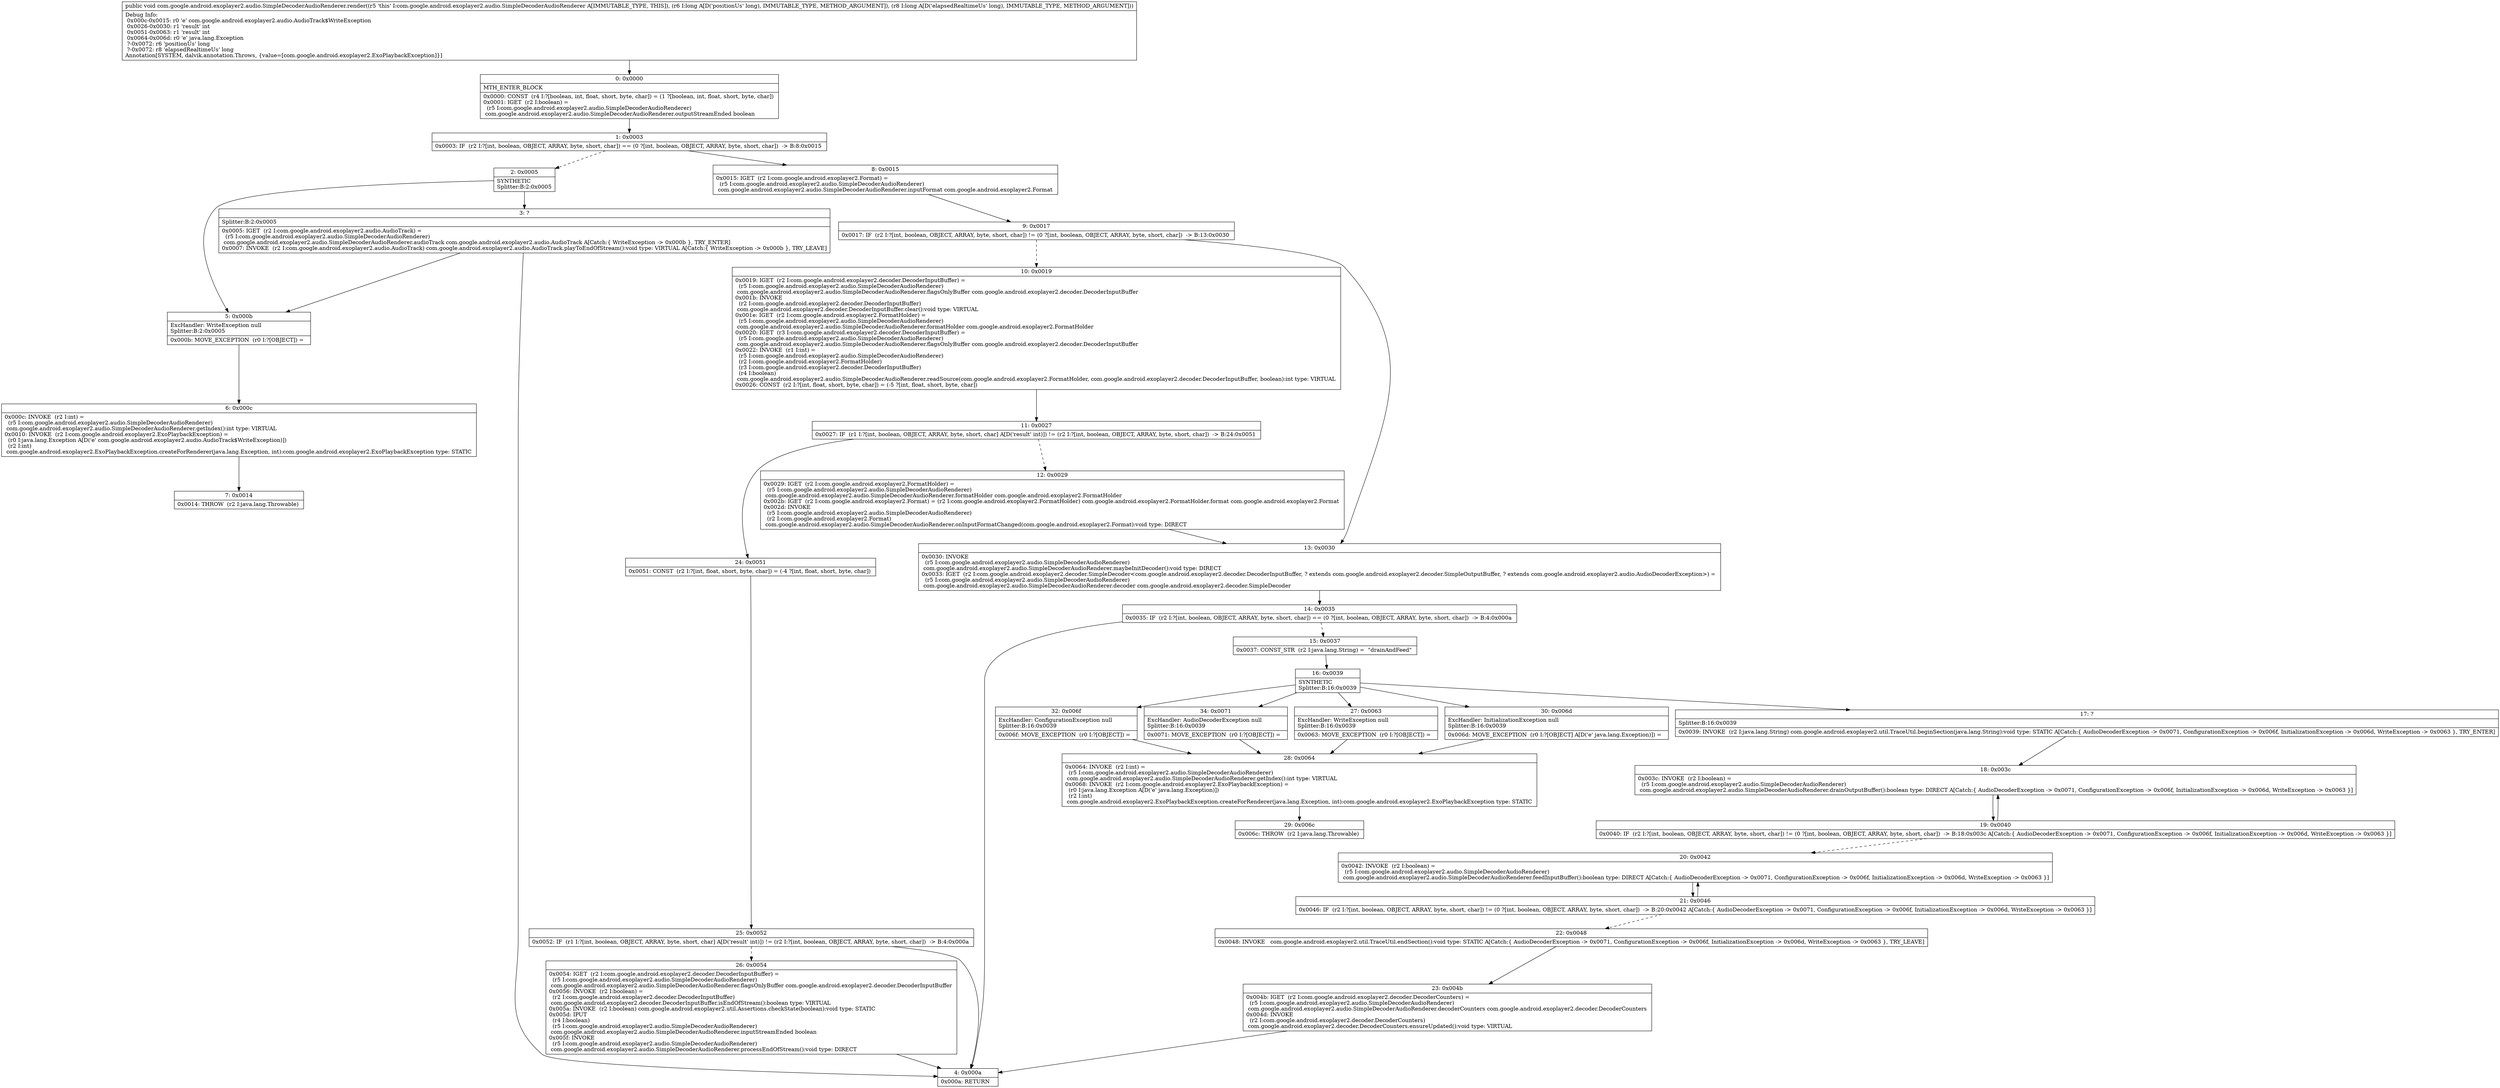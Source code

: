 digraph "CFG forcom.google.android.exoplayer2.audio.SimpleDecoderAudioRenderer.render(JJ)V" {
Node_0 [shape=record,label="{0\:\ 0x0000|MTH_ENTER_BLOCK\l|0x0000: CONST  (r4 I:?[boolean, int, float, short, byte, char]) = (1 ?[boolean, int, float, short, byte, char]) \l0x0001: IGET  (r2 I:boolean) = \l  (r5 I:com.google.android.exoplayer2.audio.SimpleDecoderAudioRenderer)\l com.google.android.exoplayer2.audio.SimpleDecoderAudioRenderer.outputStreamEnded boolean \l}"];
Node_1 [shape=record,label="{1\:\ 0x0003|0x0003: IF  (r2 I:?[int, boolean, OBJECT, ARRAY, byte, short, char]) == (0 ?[int, boolean, OBJECT, ARRAY, byte, short, char])  \-\> B:8:0x0015 \l}"];
Node_2 [shape=record,label="{2\:\ 0x0005|SYNTHETIC\lSplitter:B:2:0x0005\l}"];
Node_3 [shape=record,label="{3\:\ ?|Splitter:B:2:0x0005\l|0x0005: IGET  (r2 I:com.google.android.exoplayer2.audio.AudioTrack) = \l  (r5 I:com.google.android.exoplayer2.audio.SimpleDecoderAudioRenderer)\l com.google.android.exoplayer2.audio.SimpleDecoderAudioRenderer.audioTrack com.google.android.exoplayer2.audio.AudioTrack A[Catch:\{ WriteException \-\> 0x000b \}, TRY_ENTER]\l0x0007: INVOKE  (r2 I:com.google.android.exoplayer2.audio.AudioTrack) com.google.android.exoplayer2.audio.AudioTrack.playToEndOfStream():void type: VIRTUAL A[Catch:\{ WriteException \-\> 0x000b \}, TRY_LEAVE]\l}"];
Node_4 [shape=record,label="{4\:\ 0x000a|0x000a: RETURN   \l}"];
Node_5 [shape=record,label="{5\:\ 0x000b|ExcHandler: WriteException null\lSplitter:B:2:0x0005\l|0x000b: MOVE_EXCEPTION  (r0 I:?[OBJECT]) =  \l}"];
Node_6 [shape=record,label="{6\:\ 0x000c|0x000c: INVOKE  (r2 I:int) = \l  (r5 I:com.google.android.exoplayer2.audio.SimpleDecoderAudioRenderer)\l com.google.android.exoplayer2.audio.SimpleDecoderAudioRenderer.getIndex():int type: VIRTUAL \l0x0010: INVOKE  (r2 I:com.google.android.exoplayer2.ExoPlaybackException) = \l  (r0 I:java.lang.Exception A[D('e' com.google.android.exoplayer2.audio.AudioTrack$WriteException)])\l  (r2 I:int)\l com.google.android.exoplayer2.ExoPlaybackException.createForRenderer(java.lang.Exception, int):com.google.android.exoplayer2.ExoPlaybackException type: STATIC \l}"];
Node_7 [shape=record,label="{7\:\ 0x0014|0x0014: THROW  (r2 I:java.lang.Throwable) \l}"];
Node_8 [shape=record,label="{8\:\ 0x0015|0x0015: IGET  (r2 I:com.google.android.exoplayer2.Format) = \l  (r5 I:com.google.android.exoplayer2.audio.SimpleDecoderAudioRenderer)\l com.google.android.exoplayer2.audio.SimpleDecoderAudioRenderer.inputFormat com.google.android.exoplayer2.Format \l}"];
Node_9 [shape=record,label="{9\:\ 0x0017|0x0017: IF  (r2 I:?[int, boolean, OBJECT, ARRAY, byte, short, char]) != (0 ?[int, boolean, OBJECT, ARRAY, byte, short, char])  \-\> B:13:0x0030 \l}"];
Node_10 [shape=record,label="{10\:\ 0x0019|0x0019: IGET  (r2 I:com.google.android.exoplayer2.decoder.DecoderInputBuffer) = \l  (r5 I:com.google.android.exoplayer2.audio.SimpleDecoderAudioRenderer)\l com.google.android.exoplayer2.audio.SimpleDecoderAudioRenderer.flagsOnlyBuffer com.google.android.exoplayer2.decoder.DecoderInputBuffer \l0x001b: INVOKE  \l  (r2 I:com.google.android.exoplayer2.decoder.DecoderInputBuffer)\l com.google.android.exoplayer2.decoder.DecoderInputBuffer.clear():void type: VIRTUAL \l0x001e: IGET  (r2 I:com.google.android.exoplayer2.FormatHolder) = \l  (r5 I:com.google.android.exoplayer2.audio.SimpleDecoderAudioRenderer)\l com.google.android.exoplayer2.audio.SimpleDecoderAudioRenderer.formatHolder com.google.android.exoplayer2.FormatHolder \l0x0020: IGET  (r3 I:com.google.android.exoplayer2.decoder.DecoderInputBuffer) = \l  (r5 I:com.google.android.exoplayer2.audio.SimpleDecoderAudioRenderer)\l com.google.android.exoplayer2.audio.SimpleDecoderAudioRenderer.flagsOnlyBuffer com.google.android.exoplayer2.decoder.DecoderInputBuffer \l0x0022: INVOKE  (r1 I:int) = \l  (r5 I:com.google.android.exoplayer2.audio.SimpleDecoderAudioRenderer)\l  (r2 I:com.google.android.exoplayer2.FormatHolder)\l  (r3 I:com.google.android.exoplayer2.decoder.DecoderInputBuffer)\l  (r4 I:boolean)\l com.google.android.exoplayer2.audio.SimpleDecoderAudioRenderer.readSource(com.google.android.exoplayer2.FormatHolder, com.google.android.exoplayer2.decoder.DecoderInputBuffer, boolean):int type: VIRTUAL \l0x0026: CONST  (r2 I:?[int, float, short, byte, char]) = (\-5 ?[int, float, short, byte, char]) \l}"];
Node_11 [shape=record,label="{11\:\ 0x0027|0x0027: IF  (r1 I:?[int, boolean, OBJECT, ARRAY, byte, short, char] A[D('result' int)]) != (r2 I:?[int, boolean, OBJECT, ARRAY, byte, short, char])  \-\> B:24:0x0051 \l}"];
Node_12 [shape=record,label="{12\:\ 0x0029|0x0029: IGET  (r2 I:com.google.android.exoplayer2.FormatHolder) = \l  (r5 I:com.google.android.exoplayer2.audio.SimpleDecoderAudioRenderer)\l com.google.android.exoplayer2.audio.SimpleDecoderAudioRenderer.formatHolder com.google.android.exoplayer2.FormatHolder \l0x002b: IGET  (r2 I:com.google.android.exoplayer2.Format) = (r2 I:com.google.android.exoplayer2.FormatHolder) com.google.android.exoplayer2.FormatHolder.format com.google.android.exoplayer2.Format \l0x002d: INVOKE  \l  (r5 I:com.google.android.exoplayer2.audio.SimpleDecoderAudioRenderer)\l  (r2 I:com.google.android.exoplayer2.Format)\l com.google.android.exoplayer2.audio.SimpleDecoderAudioRenderer.onInputFormatChanged(com.google.android.exoplayer2.Format):void type: DIRECT \l}"];
Node_13 [shape=record,label="{13\:\ 0x0030|0x0030: INVOKE  \l  (r5 I:com.google.android.exoplayer2.audio.SimpleDecoderAudioRenderer)\l com.google.android.exoplayer2.audio.SimpleDecoderAudioRenderer.maybeInitDecoder():void type: DIRECT \l0x0033: IGET  (r2 I:com.google.android.exoplayer2.decoder.SimpleDecoder\<com.google.android.exoplayer2.decoder.DecoderInputBuffer, ? extends com.google.android.exoplayer2.decoder.SimpleOutputBuffer, ? extends com.google.android.exoplayer2.audio.AudioDecoderException\>) = \l  (r5 I:com.google.android.exoplayer2.audio.SimpleDecoderAudioRenderer)\l com.google.android.exoplayer2.audio.SimpleDecoderAudioRenderer.decoder com.google.android.exoplayer2.decoder.SimpleDecoder \l}"];
Node_14 [shape=record,label="{14\:\ 0x0035|0x0035: IF  (r2 I:?[int, boolean, OBJECT, ARRAY, byte, short, char]) == (0 ?[int, boolean, OBJECT, ARRAY, byte, short, char])  \-\> B:4:0x000a \l}"];
Node_15 [shape=record,label="{15\:\ 0x0037|0x0037: CONST_STR  (r2 I:java.lang.String) =  \"drainAndFeed\" \l}"];
Node_16 [shape=record,label="{16\:\ 0x0039|SYNTHETIC\lSplitter:B:16:0x0039\l}"];
Node_17 [shape=record,label="{17\:\ ?|Splitter:B:16:0x0039\l|0x0039: INVOKE  (r2 I:java.lang.String) com.google.android.exoplayer2.util.TraceUtil.beginSection(java.lang.String):void type: STATIC A[Catch:\{ AudioDecoderException \-\> 0x0071, ConfigurationException \-\> 0x006f, InitializationException \-\> 0x006d, WriteException \-\> 0x0063 \}, TRY_ENTER]\l}"];
Node_18 [shape=record,label="{18\:\ 0x003c|0x003c: INVOKE  (r2 I:boolean) = \l  (r5 I:com.google.android.exoplayer2.audio.SimpleDecoderAudioRenderer)\l com.google.android.exoplayer2.audio.SimpleDecoderAudioRenderer.drainOutputBuffer():boolean type: DIRECT A[Catch:\{ AudioDecoderException \-\> 0x0071, ConfigurationException \-\> 0x006f, InitializationException \-\> 0x006d, WriteException \-\> 0x0063 \}]\l}"];
Node_19 [shape=record,label="{19\:\ 0x0040|0x0040: IF  (r2 I:?[int, boolean, OBJECT, ARRAY, byte, short, char]) != (0 ?[int, boolean, OBJECT, ARRAY, byte, short, char])  \-\> B:18:0x003c A[Catch:\{ AudioDecoderException \-\> 0x0071, ConfigurationException \-\> 0x006f, InitializationException \-\> 0x006d, WriteException \-\> 0x0063 \}]\l}"];
Node_20 [shape=record,label="{20\:\ 0x0042|0x0042: INVOKE  (r2 I:boolean) = \l  (r5 I:com.google.android.exoplayer2.audio.SimpleDecoderAudioRenderer)\l com.google.android.exoplayer2.audio.SimpleDecoderAudioRenderer.feedInputBuffer():boolean type: DIRECT A[Catch:\{ AudioDecoderException \-\> 0x0071, ConfigurationException \-\> 0x006f, InitializationException \-\> 0x006d, WriteException \-\> 0x0063 \}]\l}"];
Node_21 [shape=record,label="{21\:\ 0x0046|0x0046: IF  (r2 I:?[int, boolean, OBJECT, ARRAY, byte, short, char]) != (0 ?[int, boolean, OBJECT, ARRAY, byte, short, char])  \-\> B:20:0x0042 A[Catch:\{ AudioDecoderException \-\> 0x0071, ConfigurationException \-\> 0x006f, InitializationException \-\> 0x006d, WriteException \-\> 0x0063 \}]\l}"];
Node_22 [shape=record,label="{22\:\ 0x0048|0x0048: INVOKE   com.google.android.exoplayer2.util.TraceUtil.endSection():void type: STATIC A[Catch:\{ AudioDecoderException \-\> 0x0071, ConfigurationException \-\> 0x006f, InitializationException \-\> 0x006d, WriteException \-\> 0x0063 \}, TRY_LEAVE]\l}"];
Node_23 [shape=record,label="{23\:\ 0x004b|0x004b: IGET  (r2 I:com.google.android.exoplayer2.decoder.DecoderCounters) = \l  (r5 I:com.google.android.exoplayer2.audio.SimpleDecoderAudioRenderer)\l com.google.android.exoplayer2.audio.SimpleDecoderAudioRenderer.decoderCounters com.google.android.exoplayer2.decoder.DecoderCounters \l0x004d: INVOKE  \l  (r2 I:com.google.android.exoplayer2.decoder.DecoderCounters)\l com.google.android.exoplayer2.decoder.DecoderCounters.ensureUpdated():void type: VIRTUAL \l}"];
Node_24 [shape=record,label="{24\:\ 0x0051|0x0051: CONST  (r2 I:?[int, float, short, byte, char]) = (\-4 ?[int, float, short, byte, char]) \l}"];
Node_25 [shape=record,label="{25\:\ 0x0052|0x0052: IF  (r1 I:?[int, boolean, OBJECT, ARRAY, byte, short, char] A[D('result' int)]) != (r2 I:?[int, boolean, OBJECT, ARRAY, byte, short, char])  \-\> B:4:0x000a \l}"];
Node_26 [shape=record,label="{26\:\ 0x0054|0x0054: IGET  (r2 I:com.google.android.exoplayer2.decoder.DecoderInputBuffer) = \l  (r5 I:com.google.android.exoplayer2.audio.SimpleDecoderAudioRenderer)\l com.google.android.exoplayer2.audio.SimpleDecoderAudioRenderer.flagsOnlyBuffer com.google.android.exoplayer2.decoder.DecoderInputBuffer \l0x0056: INVOKE  (r2 I:boolean) = \l  (r2 I:com.google.android.exoplayer2.decoder.DecoderInputBuffer)\l com.google.android.exoplayer2.decoder.DecoderInputBuffer.isEndOfStream():boolean type: VIRTUAL \l0x005a: INVOKE  (r2 I:boolean) com.google.android.exoplayer2.util.Assertions.checkState(boolean):void type: STATIC \l0x005d: IPUT  \l  (r4 I:boolean)\l  (r5 I:com.google.android.exoplayer2.audio.SimpleDecoderAudioRenderer)\l com.google.android.exoplayer2.audio.SimpleDecoderAudioRenderer.inputStreamEnded boolean \l0x005f: INVOKE  \l  (r5 I:com.google.android.exoplayer2.audio.SimpleDecoderAudioRenderer)\l com.google.android.exoplayer2.audio.SimpleDecoderAudioRenderer.processEndOfStream():void type: DIRECT \l}"];
Node_27 [shape=record,label="{27\:\ 0x0063|ExcHandler: WriteException null\lSplitter:B:16:0x0039\l|0x0063: MOVE_EXCEPTION  (r0 I:?[OBJECT]) =  \l}"];
Node_28 [shape=record,label="{28\:\ 0x0064|0x0064: INVOKE  (r2 I:int) = \l  (r5 I:com.google.android.exoplayer2.audio.SimpleDecoderAudioRenderer)\l com.google.android.exoplayer2.audio.SimpleDecoderAudioRenderer.getIndex():int type: VIRTUAL \l0x0068: INVOKE  (r2 I:com.google.android.exoplayer2.ExoPlaybackException) = \l  (r0 I:java.lang.Exception A[D('e' java.lang.Exception)])\l  (r2 I:int)\l com.google.android.exoplayer2.ExoPlaybackException.createForRenderer(java.lang.Exception, int):com.google.android.exoplayer2.ExoPlaybackException type: STATIC \l}"];
Node_29 [shape=record,label="{29\:\ 0x006c|0x006c: THROW  (r2 I:java.lang.Throwable) \l}"];
Node_30 [shape=record,label="{30\:\ 0x006d|ExcHandler: InitializationException null\lSplitter:B:16:0x0039\l|0x006d: MOVE_EXCEPTION  (r0 I:?[OBJECT] A[D('e' java.lang.Exception)]) =  \l}"];
Node_32 [shape=record,label="{32\:\ 0x006f|ExcHandler: ConfigurationException null\lSplitter:B:16:0x0039\l|0x006f: MOVE_EXCEPTION  (r0 I:?[OBJECT]) =  \l}"];
Node_34 [shape=record,label="{34\:\ 0x0071|ExcHandler: AudioDecoderException null\lSplitter:B:16:0x0039\l|0x0071: MOVE_EXCEPTION  (r0 I:?[OBJECT]) =  \l}"];
MethodNode[shape=record,label="{public void com.google.android.exoplayer2.audio.SimpleDecoderAudioRenderer.render((r5 'this' I:com.google.android.exoplayer2.audio.SimpleDecoderAudioRenderer A[IMMUTABLE_TYPE, THIS]), (r6 I:long A[D('positionUs' long), IMMUTABLE_TYPE, METHOD_ARGUMENT]), (r8 I:long A[D('elapsedRealtimeUs' long), IMMUTABLE_TYPE, METHOD_ARGUMENT]))  | Debug Info:\l  0x000c\-0x0015: r0 'e' com.google.android.exoplayer2.audio.AudioTrack$WriteException\l  0x0026\-0x0030: r1 'result' int\l  0x0051\-0x0063: r1 'result' int\l  0x0064\-0x006d: r0 'e' java.lang.Exception\l  ?\-0x0072: r6 'positionUs' long\l  ?\-0x0072: r8 'elapsedRealtimeUs' long\lAnnotation[SYSTEM, dalvik.annotation.Throws, \{value=[com.google.android.exoplayer2.ExoPlaybackException]\}]\l}"];
MethodNode -> Node_0;
Node_0 -> Node_1;
Node_1 -> Node_2[style=dashed];
Node_1 -> Node_8;
Node_2 -> Node_3;
Node_2 -> Node_5;
Node_3 -> Node_4;
Node_3 -> Node_5;
Node_5 -> Node_6;
Node_6 -> Node_7;
Node_8 -> Node_9;
Node_9 -> Node_10[style=dashed];
Node_9 -> Node_13;
Node_10 -> Node_11;
Node_11 -> Node_12[style=dashed];
Node_11 -> Node_24;
Node_12 -> Node_13;
Node_13 -> Node_14;
Node_14 -> Node_4;
Node_14 -> Node_15[style=dashed];
Node_15 -> Node_16;
Node_16 -> Node_17;
Node_16 -> Node_34;
Node_16 -> Node_32;
Node_16 -> Node_30;
Node_16 -> Node_27;
Node_17 -> Node_18;
Node_18 -> Node_19;
Node_19 -> Node_18;
Node_19 -> Node_20[style=dashed];
Node_20 -> Node_21;
Node_21 -> Node_20;
Node_21 -> Node_22[style=dashed];
Node_22 -> Node_23;
Node_23 -> Node_4;
Node_24 -> Node_25;
Node_25 -> Node_4;
Node_25 -> Node_26[style=dashed];
Node_26 -> Node_4;
Node_27 -> Node_28;
Node_28 -> Node_29;
Node_30 -> Node_28;
Node_32 -> Node_28;
Node_34 -> Node_28;
}

